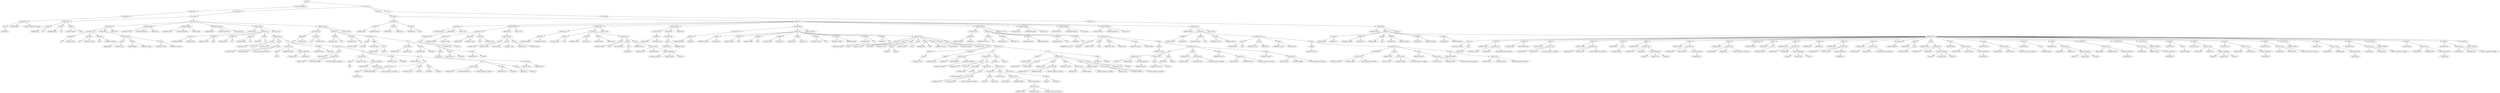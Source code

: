 digraph {
n0 [label="Program:"];
n1 [label="MainClass:LinkedList"];
n2 [label="Method:Main"];
n3 [label="SYS_PRINTLN:"];
n4 [label="Function Call:"];
n5 [label="new():"];
n6 [label="Identifier:LL"];
n5 -> n6
n4 -> n5
n7 [label="Identifier:Start"];
n4 -> n7
n8 [label="Function Argument List:Empty"];
n4 -> n8
n3 -> n4
n2 -> n3
n1 -> n2
n0 -> n1
n9 [label="Class List:"];
n10 [label="Class:Element"];
n11 [label="Class Body:"];
n12 [label="Variable List:"];
n13 [label="Variable:"];
n14 [label="Identifier:Age"];
n13 -> n14
n15 [label="Int:"];
n13 -> n15
n12 -> n13
n16 [label="Variable:"];
n17 [label="Identifier:Salary"];
n16 -> n17
n18 [label="Int:"];
n16 -> n18
n12 -> n16
n19 [label="Variable:"];
n20 [label="Identifier:Married"];
n19 -> n20
n21 [label="Bool:"];
n19 -> n21
n12 -> n19
n11 -> n12
n22 [label="Method List:"];
n23 [label="Method:Init"];
n24 [label="Parameter List:"];
n25 [label="Parameter:"];
n26 [label="Int:"];
n25 -> n26
n27 [label="Identifier:v_Age"];
n25 -> n27
n24 -> n25
n28 [label="Parameter:"];
n29 [label="Int:"];
n28 -> n29
n30 [label="Identifier:v_Salary"];
n28 -> n30
n24 -> n28
n31 [label="Parameter:"];
n32 [label="Bool:"];
n31 -> n32
n33 [label="Identifier:v_Married"];
n31 -> n33
n24 -> n31
n23 -> n24
n34 [label="Method Body:"];
n35 [label="Statement List:"];
n36 [label="Assign:"];
n37 [label="Identifier:Age"];
n36 -> n37
n38 [label="Identifier:v_Age"];
n36 -> n38
n35 -> n36
n39 [label="Assign:"];
n40 [label="Identifier:Salary"];
n39 -> n40
n41 [label="Identifier:v_Salary"];
n39 -> n41
n35 -> n39
n42 [label="Assign:"];
n43 [label="Identifier:Married"];
n42 -> n43
n44 [label="Identifier:v_Married"];
n42 -> n44
n35 -> n42
n34 -> n35
n23 -> n34
n45 [label="Returns:true"];
n23 -> n45
n22 -> n23
n46 [label="Method:GetAge"];
n47 [label="Arguments:None"];
n46 -> n47
n48 [label="Method Body:Empty"];
n46 -> n48
n49 [label="Returns:Age"];
n46 -> n49
n22 -> n46
n50 [label="Method:GetSalary"];
n51 [label="Arguments:None"];
n50 -> n51
n52 [label="Method Body:Empty"];
n50 -> n52
n53 [label="Returns:Salary"];
n50 -> n53
n22 -> n50
n54 [label="Method:GetMarried"];
n55 [label="Arguments:None"];
n54 -> n55
n56 [label="Method Body:Empty"];
n54 -> n56
n57 [label="Returns:Married"];
n54 -> n57
n22 -> n54
n58 [label="Method:Equal"];
n59 [label="Parameter List:"];
n60 [label="Parameter:"];
n61 [label="Identifier:Element"];
n60 -> n61
n62 [label="Identifier:other"];
n60 -> n62
n59 -> n60
n58 -> n59
n63 [label="Variable List:"];
n64 [label="Variable:"];
n65 [label="Identifier:ret_val"];
n64 -> n65
n66 [label="Bool:"];
n64 -> n66
n63 -> n64
n67 [label="Variable:"];
n68 [label="Identifier:aux01"];
n67 -> n68
n69 [label="Int:"];
n67 -> n69
n63 -> n67
n70 [label="Variable:"];
n71 [label="Identifier:aux02"];
n70 -> n71
n72 [label="Int:"];
n70 -> n72
n63 -> n70
n73 [label="Variable:"];
n74 [label="Identifier:nt"];
n73 -> n74
n75 [label="Int:"];
n73 -> n75
n63 -> n73
n76 [label="Statement List:"];
n77 [label="Assign:"];
n78 [label="Identifier:ret_val"];
n77 -> n78
n79 [label="True:true"];
n77 -> n79
n76 -> n77
n80 [label="Assign:"];
n81 [label="Identifier:aux01"];
n80 -> n81
n82 [label="Function Call:"];
n83 [label="Identifier:other"];
n82 -> n83
n84 [label="Identifier:GetAge"];
n82 -> n84
n85 [label="Function Argument List:Empty"];
n82 -> n85
n80 -> n82
n76 -> n80
n86 [label="IF:"];
n87 [label="Function Call:"];
n88 [label="Negate:"];
n89 [label="THIS:"];
n88 -> n89
n87 -> n88
n90 [label="Identifier:Compare"];
n87 -> n90
n91 [label="Function Arguments:"];
n92 [label="Identifier:aux01"];
n91 -> n92
n93 [label="Identifier:Age"];
n91 -> n93
n87 -> n91
n86 -> n87
n94 [label="Assign:"];
n95 [label="Identifier:ret_val"];
n94 -> n95
n96 [label="False:false"];
n94 -> n96
n86 -> n94
n97 [label="Statement List:"];
n98 [label="Assign:"];
n99 [label="Identifier:aux02"];
n98 -> n99
n100 [label="Function Call:"];
n101 [label="Identifier:other"];
n100 -> n101
n102 [label="Identifier:GetSalary"];
n100 -> n102
n103 [label="Function Argument List:Empty"];
n100 -> n103
n98 -> n100
n97 -> n98
n104 [label="IF:"];
n105 [label="Function Call:"];
n106 [label="Negate:"];
n107 [label="THIS:"];
n106 -> n107
n105 -> n106
n108 [label="Identifier:Compare"];
n105 -> n108
n109 [label="Function Arguments:"];
n110 [label="Identifier:aux02"];
n109 -> n110
n111 [label="Identifier:Salary"];
n109 -> n111
n105 -> n109
n104 -> n105
n112 [label="Assign:"];
n113 [label="Identifier:ret_val"];
n112 -> n113
n114 [label="False:false"];
n112 -> n114
n104 -> n112
n115 [label="IF:"];
n116 [label="Identifier:Married"];
n115 -> n116
n117 [label="IF:"];
n118 [label="Function Call:"];
n119 [label="Negate:"];
n120 [label="Identifier:other"];
n119 -> n120
n118 -> n119
n121 [label="Identifier:GetMarried"];
n118 -> n121
n122 [label="Function Argument List:Empty"];
n118 -> n122
n117 -> n118
n123 [label="Assign:"];
n124 [label="Identifier:ret_val"];
n123 -> n124
n125 [label="False:false"];
n123 -> n125
n117 -> n123
n126 [label="Assign:"];
n127 [label="Identifier:nt"];
n126 -> n127
n128 [label="Integer:0"];
n126 -> n128
n117 -> n126
n115 -> n117
n129 [label="IF:"];
n130 [label="Function Call:"];
n131 [label="Identifier:other"];
n130 -> n131
n132 [label="Identifier:GetMarried"];
n130 -> n132
n133 [label="Function Argument List:Empty"];
n130 -> n133
n129 -> n130
n134 [label="Assign:"];
n135 [label="Identifier:ret_val"];
n134 -> n135
n136 [label="False:false"];
n134 -> n136
n129 -> n134
n137 [label="Assign:"];
n138 [label="Identifier:nt"];
n137 -> n138
n139 [label="Integer:0"];
n137 -> n139
n129 -> n137
n115 -> n129
n104 -> n115
n97 -> n104
n86 -> n97
n76 -> n86
n63 -> n76
n58 -> n63
n140 [label="Returns:ret_val"];
n58 -> n140
n22 -> n58
n141 [label="Method:Compare"];
n142 [label="Parameter List:"];
n143 [label="Parameter:"];
n144 [label="Int:"];
n143 -> n144
n145 [label="Identifier:num1"];
n143 -> n145
n142 -> n143
n146 [label="Parameter:"];
n147 [label="Int:"];
n146 -> n147
n148 [label="Identifier:num2"];
n146 -> n148
n142 -> n146
n141 -> n142
n149 [label="Variable List:"];
n150 [label="Variable:"];
n151 [label="Identifier:retval"];
n150 -> n151
n152 [label="Bool:"];
n150 -> n152
n149 -> n150
n153 [label="Variable:"];
n154 [label="Identifier:aux02"];
n153 -> n154
n155 [label="Int:"];
n153 -> n155
n149 -> n153
n156 [label="Statement List:"];
n157 [label="Assign:"];
n158 [label="Identifier:retval"];
n157 -> n158
n159 [label="False:false"];
n157 -> n159
n156 -> n157
n160 [label="Assign:"];
n161 [label="Identifier:aux02"];
n160 -> n161
n162 [label="PLUS:"];
n163 [label="Identifier:num2"];
n162 -> n163
n164 [label="Integer:1"];
n162 -> n164
n160 -> n162
n156 -> n160
n165 [label="IF:"];
n166 [label="LESS THAN:"];
n167 [label="Identifier:num1"];
n166 -> n167
n168 [label="Identifier:num2"];
n166 -> n168
n165 -> n166
n169 [label="Assign:"];
n170 [label="Identifier:retval"];
n169 -> n170
n171 [label="False:false"];
n169 -> n171
n165 -> n169
n172 [label="IF:"];
n173 [label="Negate:"];
n174 [label="Statement:"];
n175 [label="LESS THAN:"];
n176 [label="Identifier:num1"];
n175 -> n176
n177 [label="Identifier:aux02"];
n175 -> n177
n174 -> n175
n173 -> n174
n172 -> n173
n178 [label="Assign:"];
n179 [label="Identifier:retval"];
n178 -> n179
n180 [label="False:false"];
n178 -> n180
n172 -> n178
n181 [label="Assign:"];
n182 [label="Identifier:retval"];
n181 -> n182
n183 [label="True:true"];
n181 -> n183
n172 -> n181
n165 -> n172
n156 -> n165
n149 -> n156
n141 -> n149
n184 [label="Returns:retval"];
n141 -> n184
n22 -> n141
n11 -> n22
n10 -> n11
n9 -> n10
n185 [label="Class:List"];
n186 [label="Class Body:"];
n187 [label="Variable List:"];
n188 [label="Variable:"];
n189 [label="Identifier:elem"];
n188 -> n189
n190 [label="Identifier:Element"];
n188 -> n190
n187 -> n188
n191 [label="Variable:"];
n192 [label="Identifier:next"];
n191 -> n192
n193 [label="Identifier:List"];
n191 -> n193
n187 -> n191
n194 [label="Variable:"];
n195 [label="Identifier:end"];
n194 -> n195
n196 [label="Bool:"];
n194 -> n196
n187 -> n194
n186 -> n187
n197 [label="Method List:"];
n198 [label="Method:Init"];
n199 [label="Arguments:None"];
n198 -> n199
n200 [label="Method Body:"];
n201 [label="Statement List:"];
n202 [label="Assign:"];
n203 [label="Identifier:end"];
n202 -> n203
n204 [label="True:true"];
n202 -> n204
n201 -> n202
n200 -> n201
n198 -> n200
n205 [label="Returns:true"];
n198 -> n205
n197 -> n198
n206 [label="Method:InitNew"];
n207 [label="Parameter List:"];
n208 [label="Parameter:"];
n209 [label="Identifier:Element"];
n208 -> n209
n210 [label="Identifier:v_elem"];
n208 -> n210
n207 -> n208
n211 [label="Parameter:"];
n212 [label="Identifier:List"];
n211 -> n212
n213 [label="Identifier:v_next"];
n211 -> n213
n207 -> n211
n214 [label="Parameter:"];
n215 [label="Bool:"];
n214 -> n215
n216 [label="Identifier:v_end"];
n214 -> n216
n207 -> n214
n206 -> n207
n217 [label="Method Body:"];
n218 [label="Statement List:"];
n219 [label="Assign:"];
n220 [label="Identifier:end"];
n219 -> n220
n221 [label="Identifier:v_end"];
n219 -> n221
n218 -> n219
n222 [label="Assign:"];
n223 [label="Identifier:elem"];
n222 -> n223
n224 [label="Identifier:v_elem"];
n222 -> n224
n218 -> n222
n225 [label="Assign:"];
n226 [label="Identifier:next"];
n225 -> n226
n227 [label="Identifier:v_next"];
n225 -> n227
n218 -> n225
n217 -> n218
n206 -> n217
n228 [label="Returns:true"];
n206 -> n228
n197 -> n206
n229 [label="Method:Insert"];
n230 [label="Parameter List:"];
n231 [label="Parameter:"];
n232 [label="Identifier:Element"];
n231 -> n232
n233 [label="Identifier:new_elem"];
n231 -> n233
n230 -> n231
n229 -> n230
n234 [label="Variable List:"];
n235 [label="Variable:"];
n236 [label="Identifier:ret_val"];
n235 -> n236
n237 [label="Bool:"];
n235 -> n237
n234 -> n235
n238 [label="Variable:"];
n239 [label="Identifier:aux03"];
n238 -> n239
n240 [label="Identifier:List"];
n238 -> n240
n234 -> n238
n241 [label="Variable:"];
n242 [label="Identifier:aux02"];
n241 -> n242
n243 [label="Identifier:List"];
n241 -> n243
n234 -> n241
n244 [label="Statement List:"];
n245 [label="Assign:"];
n246 [label="Identifier:aux03"];
n245 -> n246
n247 [label="THIS:"];
n245 -> n247
n244 -> n245
n248 [label="Assign:"];
n249 [label="Identifier:aux02"];
n248 -> n249
n250 [label="new():"];
n251 [label="Identifier:List"];
n250 -> n251
n248 -> n250
n244 -> n248
n252 [label="Assign:"];
n253 [label="Identifier:ret_val"];
n252 -> n253
n254 [label="Function Call:"];
n255 [label="Identifier:aux02"];
n254 -> n255
n256 [label="Identifier:InitNew"];
n254 -> n256
n257 [label="Function Arguments:"];
n258 [label="Identifier:new_elem"];
n257 -> n258
n259 [label="Identifier:aux03"];
n257 -> n259
n260 [label="False:false"];
n257 -> n260
n254 -> n257
n252 -> n254
n244 -> n252
n234 -> n244
n229 -> n234
n261 [label="Returns:aux02"];
n229 -> n261
n197 -> n229
n262 [label="Method:SetNext"];
n263 [label="Parameter List:"];
n264 [label="Parameter:"];
n265 [label="Identifier:List"];
n264 -> n265
n266 [label="Identifier:v_next"];
n264 -> n266
n263 -> n264
n262 -> n263
n267 [label="Method Body:"];
n268 [label="Statement List:"];
n269 [label="Assign:"];
n270 [label="Identifier:next"];
n269 -> n270
n271 [label="Identifier:v_next"];
n269 -> n271
n268 -> n269
n267 -> n268
n262 -> n267
n272 [label="Returns:true"];
n262 -> n272
n197 -> n262
n273 [label="Method:Delete"];
n274 [label="Parameter List:"];
n275 [label="Parameter:"];
n276 [label="Identifier:Element"];
n275 -> n276
n277 [label="Identifier:e"];
n275 -> n277
n274 -> n275
n273 -> n274
n278 [label="Variable List:"];
n279 [label="Variable:"];
n280 [label="Identifier:my_head"];
n279 -> n280
n281 [label="Identifier:List"];
n279 -> n281
n278 -> n279
n282 [label="Variable:"];
n283 [label="Identifier:ret_val"];
n282 -> n283
n284 [label="Bool:"];
n282 -> n284
n278 -> n282
n285 [label="Variable:"];
n286 [label="Identifier:aux05"];
n285 -> n286
n287 [label="Bool:"];
n285 -> n287
n278 -> n285
n288 [label="Variable:"];
n289 [label="Identifier:aux01"];
n288 -> n289
n290 [label="Identifier:List"];
n288 -> n290
n278 -> n288
n291 [label="Variable:"];
n292 [label="Identifier:prev"];
n291 -> n292
n293 [label="Identifier:List"];
n291 -> n293
n278 -> n291
n294 [label="Variable:"];
n295 [label="Identifier:var_end"];
n294 -> n295
n296 [label="Bool:"];
n294 -> n296
n278 -> n294
n297 [label="Variable:"];
n298 [label="Identifier:var_elem"];
n297 -> n298
n299 [label="Identifier:Element"];
n297 -> n299
n278 -> n297
n300 [label="Variable:"];
n301 [label="Identifier:aux04"];
n300 -> n301
n302 [label="Int:"];
n300 -> n302
n278 -> n300
n303 [label="Variable:"];
n304 [label="Identifier:nt"];
n303 -> n304
n305 [label="Int:"];
n303 -> n305
n278 -> n303
n306 [label="Statement List:"];
n307 [label="Assign:"];
n308 [label="Identifier:my_head"];
n307 -> n308
n309 [label="THIS:"];
n307 -> n309
n306 -> n307
n310 [label="Assign:"];
n311 [label="Identifier:ret_val"];
n310 -> n311
n312 [label="False:false"];
n310 -> n312
n306 -> n310
n313 [label="Assign:"];
n314 [label="Identifier:aux04"];
n313 -> n314
n315 [label="MINUS:"];
n316 [label="Integer:0"];
n315 -> n316
n317 [label="Integer:1"];
n315 -> n317
n313 -> n315
n306 -> n313
n318 [label="Assign:"];
n319 [label="Identifier:aux01"];
n318 -> n319
n320 [label="THIS:"];
n318 -> n320
n306 -> n318
n321 [label="Assign:"];
n322 [label="Identifier:prev"];
n321 -> n322
n323 [label="THIS:"];
n321 -> n323
n306 -> n321
n324 [label="Assign:"];
n325 [label="Identifier:var_end"];
n324 -> n325
n326 [label="Identifier:end"];
n324 -> n326
n306 -> n324
n327 [label="Assign:"];
n328 [label="Identifier:var_elem"];
n327 -> n328
n329 [label="Identifier:elem"];
n327 -> n329
n306 -> n327
n330 [label="While:"];
n331 [label="AND:"];
n332 [label="Statement:"];
n333 [label="Negate:"];
n334 [label="Identifier:var_end"];
n333 -> n334
n332 -> n333
n331 -> n332
n335 [label="Statement:"];
n336 [label="Negate:"];
n337 [label="Identifier:ret_val"];
n336 -> n337
n335 -> n336
n331 -> n335
n330 -> n331
n338 [label="Statement List:"];
n339 [label="IF:"];
n340 [label="Function Call:"];
n341 [label="Identifier:e"];
n340 -> n341
n342 [label="Identifier:Equal"];
n340 -> n342
n343 [label="Function Arguments:"];
n344 [label="Identifier:var_elem"];
n343 -> n344
n340 -> n343
n339 -> n340
n345 [label="Statement List:"];
n346 [label="Assign:"];
n347 [label="Identifier:ret_val"];
n346 -> n347
n348 [label="True:true"];
n346 -> n348
n345 -> n346
n349 [label="IF:"];
n350 [label="LESS THAN:"];
n351 [label="Identifier:aux04"];
n350 -> n351
n352 [label="Integer:0"];
n350 -> n352
n349 -> n350
n353 [label="Statement List:"];
n354 [label="Assign:"];
n355 [label="Identifier:my_head"];
n354 -> n355
n356 [label="Function Call:"];
n357 [label="Identifier:aux01"];
n356 -> n357
n358 [label="Identifier:GetNext"];
n356 -> n358
n359 [label="Function Argument List:Empty"];
n356 -> n359
n354 -> n356
n353 -> n354
n349 -> n353
n360 [label="Statement List:"];
n361 [label="SYS_PRINTLN:"];
n362 [label="MINUS:"];
n363 [label="Integer:0"];
n362 -> n363
n364 [label="Integer:555"];
n362 -> n364
n361 -> n362
n360 -> n361
n365 [label="Assign:"];
n366 [label="Identifier:aux05"];
n365 -> n366
n367 [label="Function Call:"];
n368 [label="Identifier:prev"];
n367 -> n368
n369 [label="Identifier:SetNext"];
n367 -> n369
n370 [label="Function Arguments:"];
n371 [label="Function Call:"];
n372 [label="Identifier:aux01"];
n371 -> n372
n373 [label="Identifier:GetNext"];
n371 -> n373
n374 [label="Function Argument List:Empty"];
n371 -> n374
n370 -> n371
n367 -> n370
n365 -> n367
n360 -> n365
n375 [label="SYS_PRINTLN:"];
n376 [label="MINUS:"];
n377 [label="Integer:0"];
n376 -> n377
n378 [label="Integer:555"];
n376 -> n378
n375 -> n376
n360 -> n375
n349 -> n360
n345 -> n349
n339 -> n345
n379 [label="Assign:"];
n380 [label="Identifier:nt"];
n379 -> n380
n381 [label="Integer:0"];
n379 -> n381
n339 -> n379
n338 -> n339
n382 [label="IF:"];
n383 [label="Negate:"];
n384 [label="Identifier:ret_val"];
n383 -> n384
n382 -> n383
n385 [label="Statement List:"];
n386 [label="Assign:"];
n387 [label="Identifier:prev"];
n386 -> n387
n388 [label="Identifier:aux01"];
n386 -> n388
n385 -> n386
n389 [label="Assign:"];
n390 [label="Identifier:aux01"];
n389 -> n390
n391 [label="Function Call:"];
n392 [label="Identifier:aux01"];
n391 -> n392
n393 [label="Identifier:GetNext"];
n391 -> n393
n394 [label="Function Argument List:Empty"];
n391 -> n394
n389 -> n391
n385 -> n389
n395 [label="Assign:"];
n396 [label="Identifier:var_end"];
n395 -> n396
n397 [label="Function Call:"];
n398 [label="Identifier:aux01"];
n397 -> n398
n399 [label="Identifier:GetEnd"];
n397 -> n399
n400 [label="Function Argument List:Empty"];
n397 -> n400
n395 -> n397
n385 -> n395
n401 [label="Assign:"];
n402 [label="Identifier:var_elem"];
n401 -> n402
n403 [label="Function Call:"];
n404 [label="Identifier:aux01"];
n403 -> n404
n405 [label="Identifier:GetElem"];
n403 -> n405
n406 [label="Function Argument List:Empty"];
n403 -> n406
n401 -> n403
n385 -> n401
n407 [label="Assign:"];
n408 [label="Identifier:aux04"];
n407 -> n408
n409 [label="Integer:1"];
n407 -> n409
n385 -> n407
n382 -> n385
n410 [label="Assign:"];
n411 [label="Identifier:nt"];
n410 -> n411
n412 [label="Integer:0"];
n410 -> n412
n382 -> n410
n338 -> n382
n330 -> n338
n306 -> n330
n278 -> n306
n273 -> n278
n413 [label="Returns:my_head"];
n273 -> n413
n197 -> n273
n414 [label="Method:Search"];
n415 [label="Parameter List:"];
n416 [label="Parameter:"];
n417 [label="Identifier:Element"];
n416 -> n417
n418 [label="Identifier:e"];
n416 -> n418
n415 -> n416
n414 -> n415
n419 [label="Variable List:"];
n420 [label="Variable:"];
n421 [label="Identifier:int_ret_val"];
n420 -> n421
n422 [label="Int:"];
n420 -> n422
n419 -> n420
n423 [label="Variable:"];
n424 [label="Identifier:aux01"];
n423 -> n424
n425 [label="Identifier:List"];
n423 -> n425
n419 -> n423
n426 [label="Variable:"];
n427 [label="Identifier:var_elem"];
n426 -> n427
n428 [label="Identifier:Element"];
n426 -> n428
n419 -> n426
n429 [label="Variable:"];
n430 [label="Identifier:var_end"];
n429 -> n430
n431 [label="Bool:"];
n429 -> n431
n419 -> n429
n432 [label="Variable:"];
n433 [label="Identifier:nt"];
n432 -> n433
n434 [label="Int:"];
n432 -> n434
n419 -> n432
n435 [label="Statement List:"];
n436 [label="Assign:"];
n437 [label="Identifier:int_ret_val"];
n436 -> n437
n438 [label="Integer:0"];
n436 -> n438
n435 -> n436
n439 [label="Assign:"];
n440 [label="Identifier:aux01"];
n439 -> n440
n441 [label="THIS:"];
n439 -> n441
n435 -> n439
n442 [label="Assign:"];
n443 [label="Identifier:var_end"];
n442 -> n443
n444 [label="Identifier:end"];
n442 -> n444
n435 -> n442
n445 [label="Assign:"];
n446 [label="Identifier:var_elem"];
n445 -> n446
n447 [label="Identifier:elem"];
n445 -> n447
n435 -> n445
n448 [label="While:"];
n449 [label="Negate:"];
n450 [label="Identifier:var_end"];
n449 -> n450
n448 -> n449
n451 [label="Statement List:"];
n452 [label="IF:"];
n453 [label="Function Call:"];
n454 [label="Identifier:e"];
n453 -> n454
n455 [label="Identifier:Equal"];
n453 -> n455
n456 [label="Function Arguments:"];
n457 [label="Identifier:var_elem"];
n456 -> n457
n453 -> n456
n452 -> n453
n458 [label="Statement List:"];
n459 [label="Assign:"];
n460 [label="Identifier:int_ret_val"];
n459 -> n460
n461 [label="Integer:1"];
n459 -> n461
n458 -> n459
n452 -> n458
n462 [label="Assign:"];
n463 [label="Identifier:nt"];
n462 -> n463
n464 [label="Integer:0"];
n462 -> n464
n452 -> n462
n451 -> n452
n465 [label="Assign:"];
n466 [label="Identifier:aux01"];
n465 -> n466
n467 [label="Function Call:"];
n468 [label="Identifier:aux01"];
n467 -> n468
n469 [label="Identifier:GetNext"];
n467 -> n469
n470 [label="Function Argument List:Empty"];
n467 -> n470
n465 -> n467
n451 -> n465
n471 [label="Assign:"];
n472 [label="Identifier:var_end"];
n471 -> n472
n473 [label="Function Call:"];
n474 [label="Identifier:aux01"];
n473 -> n474
n475 [label="Identifier:GetEnd"];
n473 -> n475
n476 [label="Function Argument List:Empty"];
n473 -> n476
n471 -> n473
n451 -> n471
n477 [label="Assign:"];
n478 [label="Identifier:var_elem"];
n477 -> n478
n479 [label="Function Call:"];
n480 [label="Identifier:aux01"];
n479 -> n480
n481 [label="Identifier:GetElem"];
n479 -> n481
n482 [label="Function Argument List:Empty"];
n479 -> n482
n477 -> n479
n451 -> n477
n448 -> n451
n435 -> n448
n419 -> n435
n414 -> n419
n483 [label="Returns:int_ret_val"];
n414 -> n483
n197 -> n414
n484 [label="Method:GetEnd"];
n485 [label="Arguments:None"];
n484 -> n485
n486 [label="Method Body:Empty"];
n484 -> n486
n487 [label="Returns:end"];
n484 -> n487
n197 -> n484
n488 [label="Method:GetElem"];
n489 [label="Arguments:None"];
n488 -> n489
n490 [label="Method Body:Empty"];
n488 -> n490
n491 [label="Returns:elem"];
n488 -> n491
n197 -> n488
n492 [label="Method:GetNext"];
n493 [label="Arguments:None"];
n492 -> n493
n494 [label="Method Body:Empty"];
n492 -> n494
n495 [label="Returns:next"];
n492 -> n495
n197 -> n492
n496 [label="Method:Print"];
n497 [label="Arguments:None"];
n496 -> n497
n498 [label="Variable List:"];
n499 [label="Variable:"];
n500 [label="Identifier:aux01"];
n499 -> n500
n501 [label="Identifier:List"];
n499 -> n501
n498 -> n499
n502 [label="Variable:"];
n503 [label="Identifier:var_end"];
n502 -> n503
n504 [label="Bool:"];
n502 -> n504
n498 -> n502
n505 [label="Variable:"];
n506 [label="Identifier:var_elem"];
n505 -> n506
n507 [label="Identifier:Element"];
n505 -> n507
n498 -> n505
n508 [label="Statement List:"];
n509 [label="Assign:"];
n510 [label="Identifier:aux01"];
n509 -> n510
n511 [label="THIS:"];
n509 -> n511
n508 -> n509
n512 [label="Assign:"];
n513 [label="Identifier:var_end"];
n512 -> n513
n514 [label="Identifier:end"];
n512 -> n514
n508 -> n512
n515 [label="Assign:"];
n516 [label="Identifier:var_elem"];
n515 -> n516
n517 [label="Identifier:elem"];
n515 -> n517
n508 -> n515
n518 [label="While:"];
n519 [label="Negate:"];
n520 [label="Identifier:var_end"];
n519 -> n520
n518 -> n519
n521 [label="Statement List:"];
n522 [label="SYS_PRINTLN:"];
n523 [label="Function Call:"];
n524 [label="Identifier:var_elem"];
n523 -> n524
n525 [label="Identifier:GetAge"];
n523 -> n525
n526 [label="Function Argument List:Empty"];
n523 -> n526
n522 -> n523
n521 -> n522
n527 [label="Assign:"];
n528 [label="Identifier:aux01"];
n527 -> n528
n529 [label="Function Call:"];
n530 [label="Identifier:aux01"];
n529 -> n530
n531 [label="Identifier:GetNext"];
n529 -> n531
n532 [label="Function Argument List:Empty"];
n529 -> n532
n527 -> n529
n521 -> n527
n533 [label="Assign:"];
n534 [label="Identifier:var_end"];
n533 -> n534
n535 [label="Function Call:"];
n536 [label="Identifier:aux01"];
n535 -> n536
n537 [label="Identifier:GetEnd"];
n535 -> n537
n538 [label="Function Argument List:Empty"];
n535 -> n538
n533 -> n535
n521 -> n533
n539 [label="Assign:"];
n540 [label="Identifier:var_elem"];
n539 -> n540
n541 [label="Function Call:"];
n542 [label="Identifier:aux01"];
n541 -> n542
n543 [label="Identifier:GetElem"];
n541 -> n543
n544 [label="Function Argument List:Empty"];
n541 -> n544
n539 -> n541
n521 -> n539
n518 -> n521
n508 -> n518
n498 -> n508
n496 -> n498
n545 [label="Returns:true"];
n496 -> n545
n197 -> n496
n186 -> n197
n185 -> n186
n9 -> n185
n546 [label="Class:LL"];
n547 [label="Class Body:"];
n548 [label="Method List:"];
n549 [label="Method:Start"];
n550 [label="Arguments:None"];
n549 -> n550
n551 [label="Variable List:"];
n552 [label="Variable:"];
n553 [label="Identifier:head"];
n552 -> n553
n554 [label="Identifier:List"];
n552 -> n554
n551 -> n552
n555 [label="Variable:"];
n556 [label="Identifier:last_elem"];
n555 -> n556
n557 [label="Identifier:List"];
n555 -> n557
n551 -> n555
n558 [label="Variable:"];
n559 [label="Identifier:aux01"];
n558 -> n559
n560 [label="Bool:"];
n558 -> n560
n551 -> n558
n561 [label="Variable:"];
n562 [label="Identifier:el01"];
n561 -> n562
n563 [label="Identifier:Element"];
n561 -> n563
n551 -> n561
n564 [label="Variable:"];
n565 [label="Identifier:el02"];
n564 -> n565
n566 [label="Identifier:Element"];
n564 -> n566
n551 -> n564
n567 [label="Variable:"];
n568 [label="Identifier:el03"];
n567 -> n568
n569 [label="Identifier:Element"];
n567 -> n569
n551 -> n567
n570 [label="Statement List:"];
n571 [label="Assign:"];
n572 [label="Identifier:last_elem"];
n571 -> n572
n573 [label="new():"];
n574 [label="Identifier:List"];
n573 -> n574
n571 -> n573
n570 -> n571
n575 [label="Assign:"];
n576 [label="Identifier:aux01"];
n575 -> n576
n577 [label="Function Call:"];
n578 [label="Identifier:last_elem"];
n577 -> n578
n579 [label="Identifier:Init"];
n577 -> n579
n580 [label="Function Argument List:Empty"];
n577 -> n580
n575 -> n577
n570 -> n575
n581 [label="Assign:"];
n582 [label="Identifier:head"];
n581 -> n582
n583 [label="Identifier:last_elem"];
n581 -> n583
n570 -> n581
n584 [label="Assign:"];
n585 [label="Identifier:aux01"];
n584 -> n585
n586 [label="Function Call:"];
n587 [label="Identifier:head"];
n586 -> n587
n588 [label="Identifier:Init"];
n586 -> n588
n589 [label="Function Argument List:Empty"];
n586 -> n589
n584 -> n586
n570 -> n584
n590 [label="Assign:"];
n591 [label="Identifier:aux01"];
n590 -> n591
n592 [label="Function Call:"];
n593 [label="Identifier:head"];
n592 -> n593
n594 [label="Identifier:Print"];
n592 -> n594
n595 [label="Function Argument List:Empty"];
n592 -> n595
n590 -> n592
n570 -> n590
n596 [label="Assign:"];
n597 [label="Identifier:el01"];
n596 -> n597
n598 [label="new():"];
n599 [label="Identifier:Element"];
n598 -> n599
n596 -> n598
n570 -> n596
n600 [label="Assign:"];
n601 [label="Identifier:aux01"];
n600 -> n601
n602 [label="Function Call:"];
n603 [label="Identifier:el01"];
n602 -> n603
n604 [label="Identifier:Init"];
n602 -> n604
n605 [label="Function Arguments:"];
n606 [label="Integer:25"];
n605 -> n606
n607 [label="Integer:37000"];
n605 -> n607
n608 [label="False:false"];
n605 -> n608
n602 -> n605
n600 -> n602
n570 -> n600
n609 [label="Assign:"];
n610 [label="Identifier:head"];
n609 -> n610
n611 [label="Function Call:"];
n612 [label="Identifier:head"];
n611 -> n612
n613 [label="Identifier:Insert"];
n611 -> n613
n614 [label="Function Arguments:"];
n615 [label="Identifier:el01"];
n614 -> n615
n611 -> n614
n609 -> n611
n570 -> n609
n616 [label="Assign:"];
n617 [label="Identifier:aux01"];
n616 -> n617
n618 [label="Function Call:"];
n619 [label="Identifier:head"];
n618 -> n619
n620 [label="Identifier:Print"];
n618 -> n620
n621 [label="Function Argument List:Empty"];
n618 -> n621
n616 -> n618
n570 -> n616
n622 [label="SYS_PRINTLN:"];
n623 [label="Integer:10000000"];
n622 -> n623
n570 -> n622
n624 [label="Assign:"];
n625 [label="Identifier:el01"];
n624 -> n625
n626 [label="new():"];
n627 [label="Identifier:Element"];
n626 -> n627
n624 -> n626
n570 -> n624
n628 [label="Assign:"];
n629 [label="Identifier:aux01"];
n628 -> n629
n630 [label="Function Call:"];
n631 [label="Identifier:el01"];
n630 -> n631
n632 [label="Identifier:Init"];
n630 -> n632
n633 [label="Function Arguments:"];
n634 [label="Integer:39"];
n633 -> n634
n635 [label="Integer:42000"];
n633 -> n635
n636 [label="True:true"];
n633 -> n636
n630 -> n633
n628 -> n630
n570 -> n628
n637 [label="Assign:"];
n638 [label="Identifier:el02"];
n637 -> n638
n639 [label="Identifier:el01"];
n637 -> n639
n570 -> n637
n640 [label="Assign:"];
n641 [label="Identifier:head"];
n640 -> n641
n642 [label="Function Call:"];
n643 [label="Identifier:head"];
n642 -> n643
n644 [label="Identifier:Insert"];
n642 -> n644
n645 [label="Function Arguments:"];
n646 [label="Identifier:el01"];
n645 -> n646
n642 -> n645
n640 -> n642
n570 -> n640
n647 [label="Assign:"];
n648 [label="Identifier:aux01"];
n647 -> n648
n649 [label="Function Call:"];
n650 [label="Identifier:head"];
n649 -> n650
n651 [label="Identifier:Print"];
n649 -> n651
n652 [label="Function Argument List:Empty"];
n649 -> n652
n647 -> n649
n570 -> n647
n653 [label="SYS_PRINTLN:"];
n654 [label="Integer:10000000"];
n653 -> n654
n570 -> n653
n655 [label="Assign:"];
n656 [label="Identifier:el01"];
n655 -> n656
n657 [label="new():"];
n658 [label="Identifier:Element"];
n657 -> n658
n655 -> n657
n570 -> n655
n659 [label="Assign:"];
n660 [label="Identifier:aux01"];
n659 -> n660
n661 [label="Function Call:"];
n662 [label="Identifier:el01"];
n661 -> n662
n663 [label="Identifier:Init"];
n661 -> n663
n664 [label="Function Arguments:"];
n665 [label="Integer:22"];
n664 -> n665
n666 [label="Integer:34000"];
n664 -> n666
n667 [label="False:false"];
n664 -> n667
n661 -> n664
n659 -> n661
n570 -> n659
n668 [label="Assign:"];
n669 [label="Identifier:head"];
n668 -> n669
n670 [label="Function Call:"];
n671 [label="Identifier:head"];
n670 -> n671
n672 [label="Identifier:Insert"];
n670 -> n672
n673 [label="Function Arguments:"];
n674 [label="Identifier:el01"];
n673 -> n674
n670 -> n673
n668 -> n670
n570 -> n668
n675 [label="Assign:"];
n676 [label="Identifier:aux01"];
n675 -> n676
n677 [label="Function Call:"];
n678 [label="Identifier:head"];
n677 -> n678
n679 [label="Identifier:Print"];
n677 -> n679
n680 [label="Function Argument List:Empty"];
n677 -> n680
n675 -> n677
n570 -> n675
n681 [label="Assign:"];
n682 [label="Identifier:el03"];
n681 -> n682
n683 [label="new():"];
n684 [label="Identifier:Element"];
n683 -> n684
n681 -> n683
n570 -> n681
n685 [label="Assign:"];
n686 [label="Identifier:aux01"];
n685 -> n686
n687 [label="Function Call:"];
n688 [label="Identifier:el03"];
n687 -> n688
n689 [label="Identifier:Init"];
n687 -> n689
n690 [label="Function Arguments:"];
n691 [label="Integer:27"];
n690 -> n691
n692 [label="Integer:34000"];
n690 -> n692
n693 [label="False:false"];
n690 -> n693
n687 -> n690
n685 -> n687
n570 -> n685
n694 [label="SYS_PRINTLN:"];
n695 [label="Function Call:"];
n696 [label="Identifier:head"];
n695 -> n696
n697 [label="Identifier:Search"];
n695 -> n697
n698 [label="Function Arguments:"];
n699 [label="Identifier:el02"];
n698 -> n699
n695 -> n698
n694 -> n695
n570 -> n694
n700 [label="SYS_PRINTLN:"];
n701 [label="Function Call:"];
n702 [label="Identifier:head"];
n701 -> n702
n703 [label="Identifier:Search"];
n701 -> n703
n704 [label="Function Arguments:"];
n705 [label="Identifier:el03"];
n704 -> n705
n701 -> n704
n700 -> n701
n570 -> n700
n706 [label="SYS_PRINTLN:"];
n707 [label="Integer:10000000"];
n706 -> n707
n570 -> n706
n708 [label="Assign:"];
n709 [label="Identifier:el01"];
n708 -> n709
n710 [label="new():"];
n711 [label="Identifier:Element"];
n710 -> n711
n708 -> n710
n570 -> n708
n712 [label="Assign:"];
n713 [label="Identifier:aux01"];
n712 -> n713
n714 [label="Function Call:"];
n715 [label="Identifier:el01"];
n714 -> n715
n716 [label="Identifier:Init"];
n714 -> n716
n717 [label="Function Arguments:"];
n718 [label="Integer:28"];
n717 -> n718
n719 [label="Integer:35000"];
n717 -> n719
n720 [label="False:false"];
n717 -> n720
n714 -> n717
n712 -> n714
n570 -> n712
n721 [label="Assign:"];
n722 [label="Identifier:head"];
n721 -> n722
n723 [label="Function Call:"];
n724 [label="Identifier:head"];
n723 -> n724
n725 [label="Identifier:Insert"];
n723 -> n725
n726 [label="Function Arguments:"];
n727 [label="Identifier:el01"];
n726 -> n727
n723 -> n726
n721 -> n723
n570 -> n721
n728 [label="Assign:"];
n729 [label="Identifier:aux01"];
n728 -> n729
n730 [label="Function Call:"];
n731 [label="Identifier:head"];
n730 -> n731
n732 [label="Identifier:Print"];
n730 -> n732
n733 [label="Function Argument List:Empty"];
n730 -> n733
n728 -> n730
n570 -> n728
n734 [label="SYS_PRINTLN:"];
n735 [label="Integer:2220000"];
n734 -> n735
n570 -> n734
n736 [label="Assign:"];
n737 [label="Identifier:head"];
n736 -> n737
n738 [label="Function Call:"];
n739 [label="Identifier:head"];
n738 -> n739
n740 [label="Identifier:Delete"];
n738 -> n740
n741 [label="Function Arguments:"];
n742 [label="Identifier:el02"];
n741 -> n742
n738 -> n741
n736 -> n738
n570 -> n736
n743 [label="Assign:"];
n744 [label="Identifier:aux01"];
n743 -> n744
n745 [label="Function Call:"];
n746 [label="Identifier:head"];
n745 -> n746
n747 [label="Identifier:Print"];
n745 -> n747
n748 [label="Function Argument List:Empty"];
n745 -> n748
n743 -> n745
n570 -> n743
n749 [label="SYS_PRINTLN:"];
n750 [label="Integer:33300000"];
n749 -> n750
n570 -> n749
n751 [label="Assign:"];
n752 [label="Identifier:head"];
n751 -> n752
n753 [label="Function Call:"];
n754 [label="Identifier:head"];
n753 -> n754
n755 [label="Identifier:Delete"];
n753 -> n755
n756 [label="Function Arguments:"];
n757 [label="Identifier:el01"];
n756 -> n757
n753 -> n756
n751 -> n753
n570 -> n751
n758 [label="Assign:"];
n759 [label="Identifier:aux01"];
n758 -> n759
n760 [label="Function Call:"];
n761 [label="Identifier:head"];
n760 -> n761
n762 [label="Identifier:Print"];
n760 -> n762
n763 [label="Function Argument List:Empty"];
n760 -> n763
n758 -> n760
n570 -> n758
n764 [label="SYS_PRINTLN:"];
n765 [label="Integer:44440000"];
n764 -> n765
n570 -> n764
n551 -> n570
n549 -> n551
n766 [label="Returns:0"];
n549 -> n766
n548 -> n549
n547 -> n548
n546 -> n547
n9 -> n546
n0 -> n9
}
